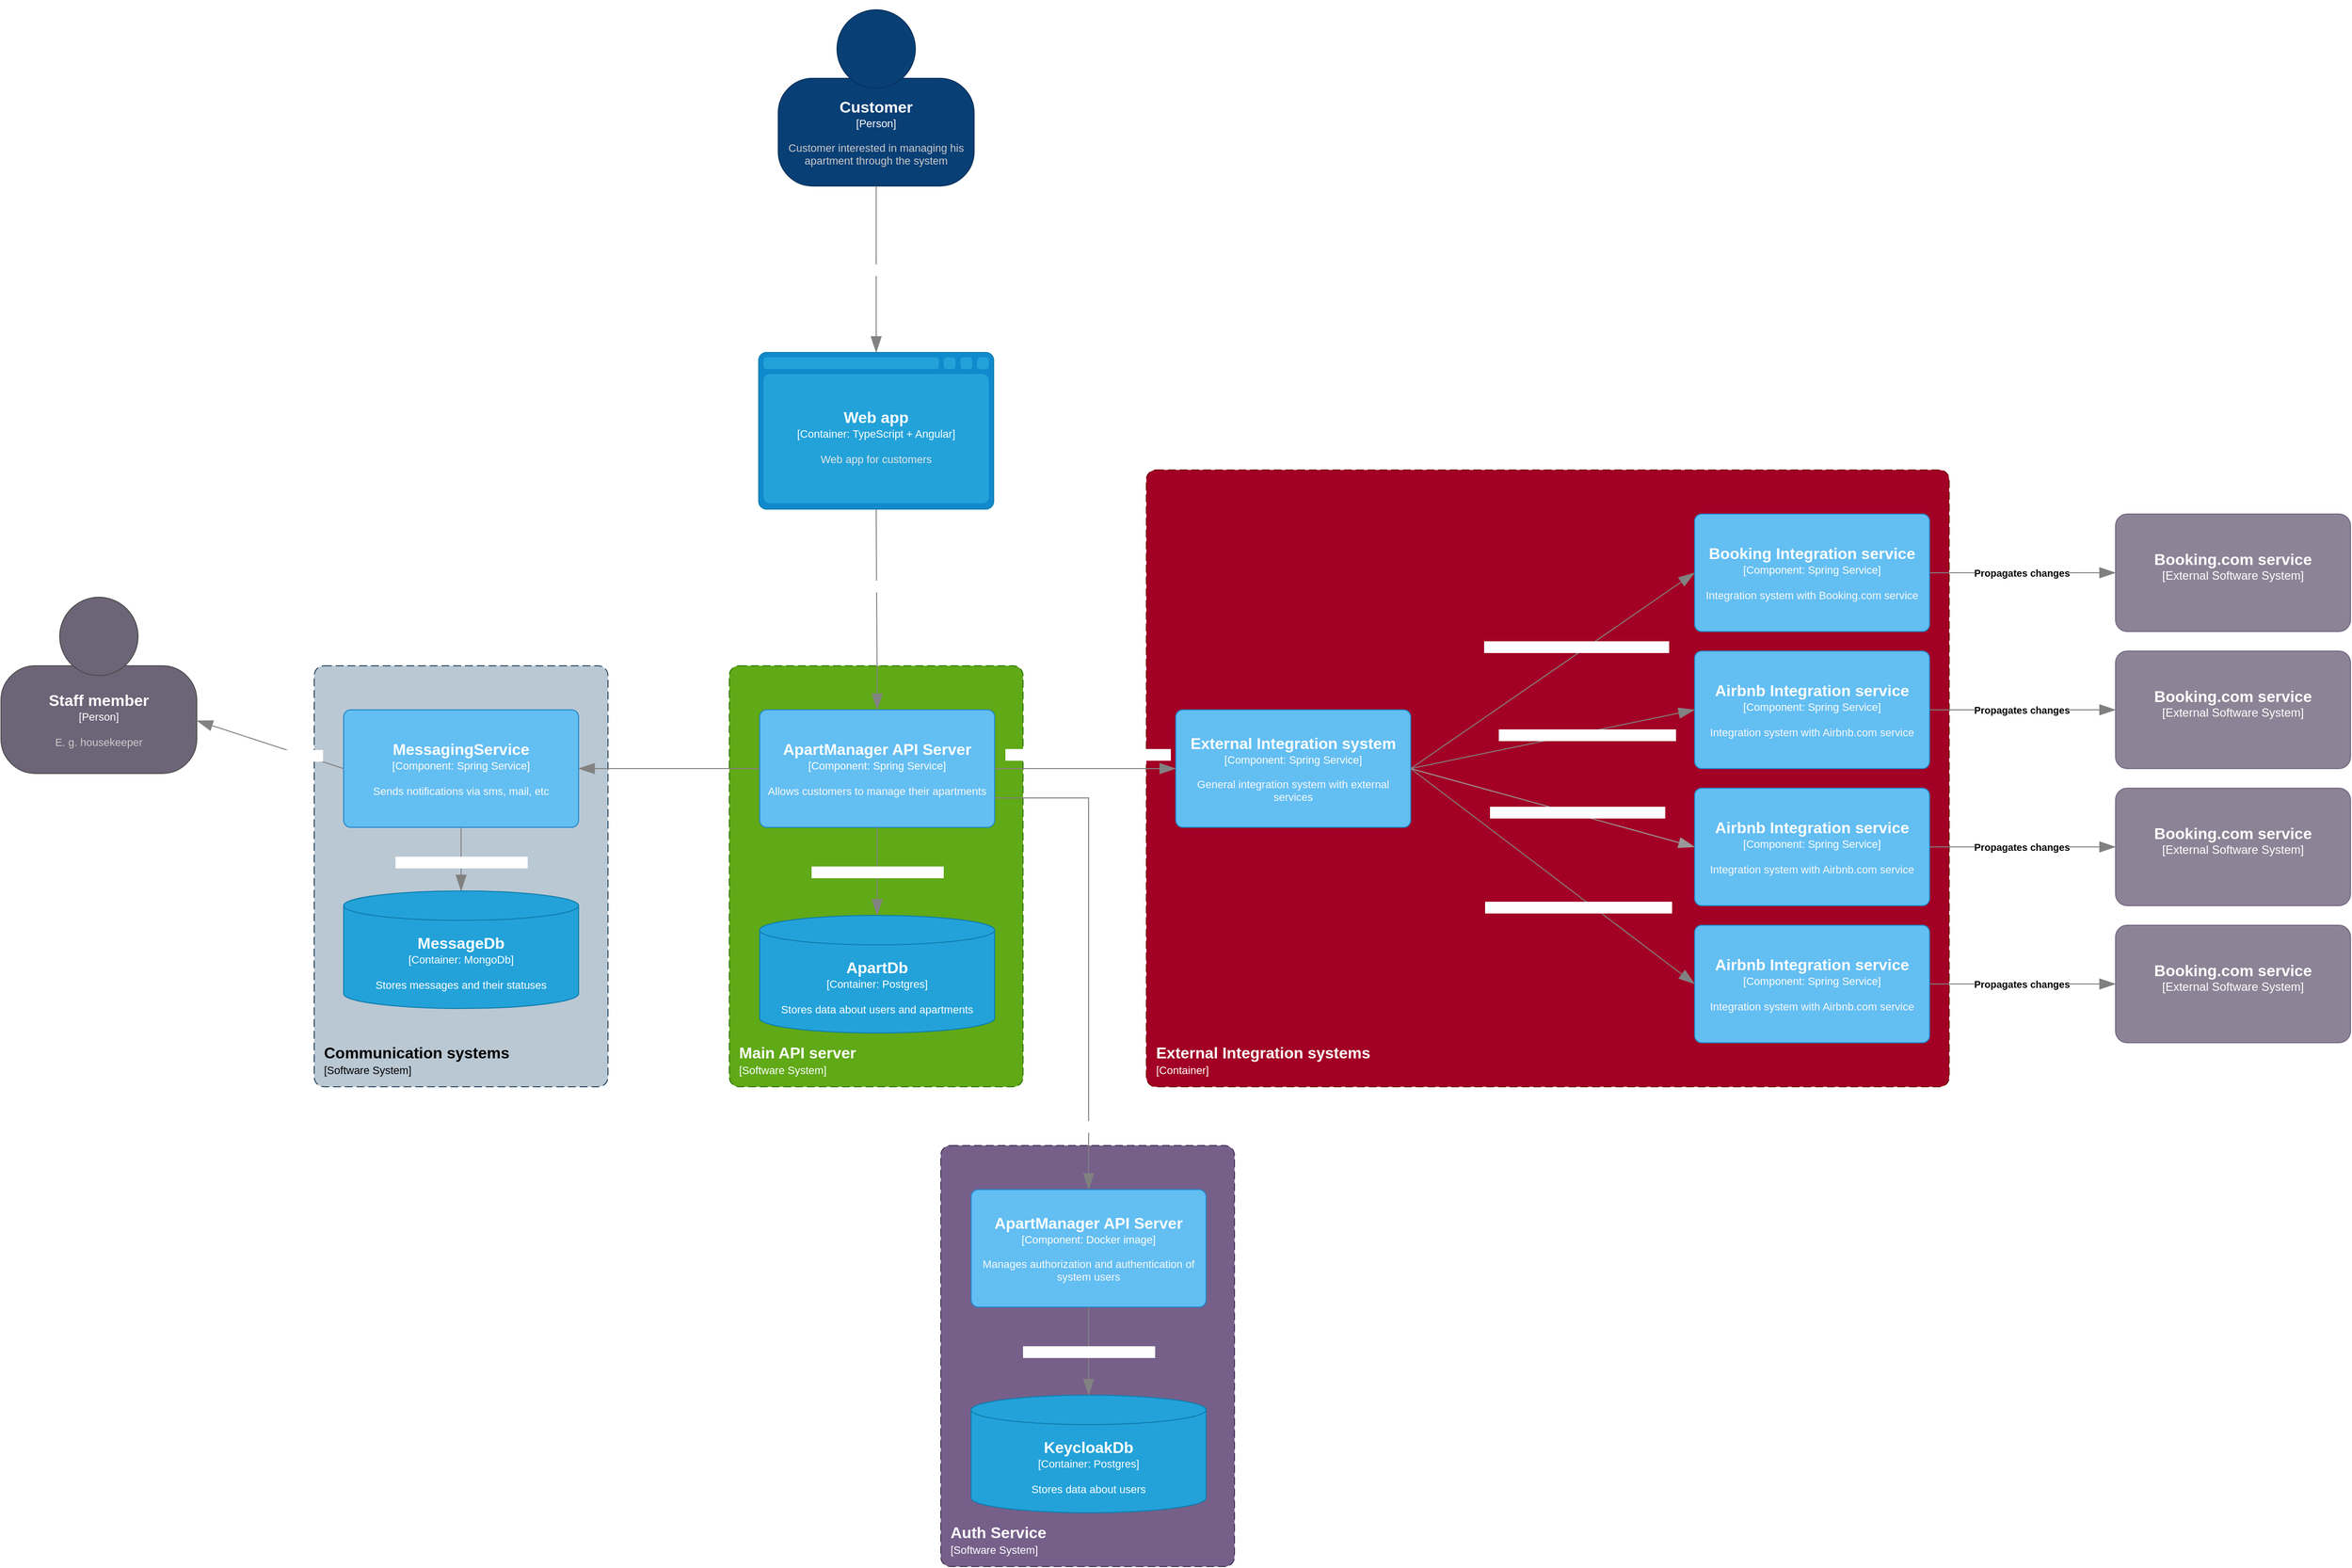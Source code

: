 <mxfile version="21.3.3" type="device">
  <diagram name="Strona-1" id="FE2vPFY5LMOxbsTVDJF2">
    <mxGraphModel dx="3442" dy="1338" grid="1" gridSize="10" guides="1" tooltips="1" connect="1" arrows="1" fold="1" page="1" pageScale="1" pageWidth="1169" pageHeight="827" math="0" shadow="0">
      <root>
        <mxCell id="0" />
        <mxCell id="1" parent="0" />
        <object label="&lt;div style=&quot;font-size: 16px&quot; align=&quot;left&quot;&gt;&lt;font style=&quot;font-size: 16px&quot;&gt;&lt;b&gt;%A_NAME%&lt;br&gt;&lt;/b&gt;&lt;/font&gt;&lt;/div&gt;&lt;div align=&quot;left&quot;&gt;&lt;font style=&quot;font-size: 11px&quot;&gt;[Software System]&lt;/font&gt;&lt;/div&gt;" placeholders="1" A_NAME="Auth Service" id="3yBkZQmyVoDCvQ0rM44T-10">
          <mxCell style="rounded=1;whiteSpace=wrap;html=1;dashed=1;arcSize=20;fillColor=#76608a;strokeColor=#432D57;labelBackgroundColor=none;align=left;verticalAlign=bottom;labelBorderColor=none;spacingTop=0;spacing=10;dashPattern=8 4;metaEdit=1;rotatable=0;perimeter=rectanglePerimeter;labelPadding=0;allowArrows=0;connectable=0;expand=0;recursiveResize=0;editable=1;pointerEvents=0;absoluteArcSize=1;fontColor=#ffffff;" vertex="1" parent="1">
            <mxGeometry x="650" y="1170" width="300" height="430" as="geometry" />
          </mxCell>
        </object>
        <object label="&lt;div style=&quot;font-size: 16px&quot; align=&quot;left&quot;&gt;&lt;font style=&quot;font-size: 16px&quot;&gt;&lt;b&gt;%A_NAME%&lt;br&gt;&lt;/b&gt;&lt;/font&gt;&lt;/div&gt;&lt;div align=&quot;left&quot;&gt;&lt;font style=&quot;font-size: 11px&quot;&gt;[Software System]&lt;/font&gt;&lt;/div&gt;" placeholders="1" A_NAME="Communication systems" id="3yBkZQmyVoDCvQ0rM44T-1">
          <mxCell style="rounded=1;whiteSpace=wrap;html=1;dashed=1;arcSize=20;fillColor=#bac8d3;strokeColor=#23445d;labelBackgroundColor=none;align=left;verticalAlign=bottom;labelBorderColor=none;spacingTop=0;spacing=10;dashPattern=8 4;metaEdit=1;rotatable=0;perimeter=rectanglePerimeter;labelPadding=0;allowArrows=0;connectable=0;expand=0;recursiveResize=0;editable=1;pointerEvents=0;absoluteArcSize=1;" vertex="1" parent="1">
            <mxGeometry x="10" y="680" width="300" height="430" as="geometry" />
          </mxCell>
        </object>
        <object label="&lt;div style=&quot;font-size: 16px&quot; align=&quot;left&quot;&gt;&lt;font style=&quot;font-size: 16px&quot;&gt;&lt;b&gt;%A_NAME%&lt;br&gt;&lt;/b&gt;&lt;/font&gt;&lt;/div&gt;&lt;div align=&quot;left&quot;&gt;&lt;font style=&quot;font-size: 11px&quot;&gt;[Software System]&lt;/font&gt;&lt;/div&gt;" placeholders="1" A_NAME="Main API server" id="K7Ijc074V3d1b9qZD38j-7">
          <mxCell style="rounded=1;whiteSpace=wrap;html=1;dashed=1;arcSize=20;fillColor=#60a917;strokeColor=#2D7600;labelBackgroundColor=none;align=left;verticalAlign=bottom;labelBorderColor=none;spacingTop=0;spacing=10;dashPattern=8 4;metaEdit=1;rotatable=0;perimeter=rectanglePerimeter;labelPadding=0;allowArrows=0;connectable=0;expand=0;recursiveResize=0;editable=1;pointerEvents=0;absoluteArcSize=1;fontColor=#ffffff;" parent="1" vertex="1">
            <mxGeometry x="434" y="680" width="300" height="430" as="geometry" />
          </mxCell>
        </object>
        <object label="&lt;font style=&quot;font-size: 16px&quot;&gt;&lt;b&gt;&lt;font style=&quot;font-size: 16px&quot;&gt;&lt;span&gt;%A_NAME%&lt;/span&gt;&lt;/font&gt;&lt;/b&gt;&lt;/font&gt;&lt;br&gt;&lt;div&gt;&lt;font style=&quot;font-size: 11px&quot;&gt;[Container: %B_TECHNOLOGY%]&lt;/font&gt;&lt;/div&gt;&lt;div style=&quot;font-size: 10px&quot;&gt;&lt;br&gt;&lt;/div&gt;&lt;div style=&quot;font-size: 11px&quot;&gt;&lt;font&gt;%C_DESCRIPTION%&lt;/font&gt;&lt;/div&gt;" A_NAME="ApartDb" B_TECHNOLOGY="Postgres" C_DESCRIPTION="Stores data about users and apartments " placeholders="1" id="K7Ijc074V3d1b9qZD38j-1">
          <mxCell style="shape=cylinder3;whiteSpace=wrap;html=1;boundedLbl=1;backgroundOutline=1;size=15;rounded=1;fontColor=#FFFFFF;arcSize=6;autosize=0;metaEdit=1;resizable=0;rotatable=0;allowArrows=0;fillColor=#23A2D9;strokeColor=#0E7DAD;spacingTop=0;recursiveResize=0;expand=0;" parent="1" vertex="1">
            <mxGeometry x="465" y="935" width="240" height="120" as="geometry" />
          </mxCell>
        </object>
        <object label="&lt;div style=&quot;font-size: 16px&quot;&gt;&lt;font style=&quot;font-size: 16px&quot;&gt;&lt;b&gt;&lt;font style=&quot;font-size: 16px&quot;&gt;[Containers] %A_C2_DIAGRAM_NAME%&lt;br&gt;&lt;/font&gt;&lt;/b&gt;&lt;/font&gt;&lt;/div&gt;&lt;div&gt;&lt;font style=&quot;font-size: 12px&quot;&gt;%B_C2_DIAGRAM_DESCRIPTION%&lt;br&gt;&lt;/font&gt;&lt;/div&gt;" placeholders="1" A_C2_DIAGRAM_NAME="ApartManager System overview" B_C2_DIAGRAM_DESCRIPTION="" id="K7Ijc074V3d1b9qZD38j-2">
          <mxCell style="text;html=1;strokeColor=none;fillColor=none;align=left;verticalAlign=top;whiteSpace=wrap;rounded=0;metaEdit=1;allowArrows=0;resizable=1;rotatable=0;pointerEvents=0;expand=0;recursiveResize=0;connectable=0;fontColor=#FFFFFF;" parent="1" vertex="1">
            <mxGeometry width="350" height="40" as="geometry" />
          </mxCell>
        </object>
        <object label="&lt;div&gt;&lt;font style=&quot;font-size: 16px&quot; color=&quot;#FFFFFF&quot;&gt;&lt;b&gt;&lt;font style=&quot;font-size: 16px&quot;&gt;&lt;span&gt;%A_NAME%&lt;/span&gt;&lt;/font&gt;&lt;/b&gt;&lt;/font&gt;&lt;/div&gt;&lt;div&gt;&lt;font style=&quot;font-size: 11px&quot; color=&quot;#FFFFFF&quot;&gt;[Container: %B_TECHNOLOGY%]&lt;/font&gt;&lt;/div&gt;&lt;div style=&quot;font-size: 10px&quot;&gt;&lt;br&gt;&lt;/div&gt;&lt;div style=&quot;font-size: 11px&quot;&gt;&lt;font color=&quot;#E6E6E6&quot;&gt;%C_DESCRIPTION%&lt;/font&gt;&lt;/div&gt;" A_NAME="Web app" B_TECHNOLOGY="TypeScript + Angular" placeholders="1" C_DESCRIPTION="Web app for customers" id="K7Ijc074V3d1b9qZD38j-3">
          <mxCell style="shape=stencil(3VbBboMwDP2aHKkSp5T2iKD7j5CmawRNUGCi29cvxRyWDmintZpWCQnZznuxX2IrhGfNQdSKADXiqAjPCcBRSK1KvoojuYw6VUSFs12jnA/5dQdcxFYU7Q5tWA62aGolW3Tu9Unt0N20zpaq07t2INDmoJxuz1G+JTT1a84fz6Q1xjNoa5og8iXuyYQ2HktPSEYXMW7zPtho1X6Ho2p96pgzegm83E4c0i6SexGzRxHTBYRasPsxP4w4+QUzz7xn6tLwrBCyfHX2zexG8+kj7nxjp858/JpftoFwstEfQwfF8xpgL0hbWd9TFP89jgCn2yRP83n8XlfVOJqxdZrdgMYMpsSckMxDrVM/0zI81zjQkiWbUEsYkfKaltNaAE8h31xHz4RHCmLrzVxJ8P8qArp6toqAP1lFYRsBhDOJX8wkPlbSX1TUT5NvQ6P34rOjd3wC);whiteSpace=wrap;html=1;allowArrows=0;recursiveResize=0;expand=0;metaEdit=1;resizable=0;rotatable=0;spacing=5;spacingTop=12;" parent="1" vertex="1">
            <mxGeometry x="464" y="360" width="240" height="160" as="geometry" />
          </mxCell>
        </object>
        <object label="&lt;font style=&quot;font-size: 16px&quot;&gt;&lt;b&gt;%A_NAME%&lt;/b&gt;&lt;/font&gt;&lt;br&gt;&lt;div&gt;&lt;font style=&quot;font-size: 11px&quot;&gt;[Person]&lt;/font&gt;&lt;/div&gt;&lt;div style=&quot;font-size: 10px&quot;&gt;&lt;br&gt;&lt;/div&gt;&lt;div style=&quot;font-size: 11px&quot;&gt;&lt;font color=&quot;#CCCCCC&quot;&gt;%B_DESCRIPTION%&lt;/font&gt;&lt;/div&gt;" A_NAME="Customer" B_DESCRIPTION="Customer interested in managing his apartment through the system" placeholders="1" id="K7Ijc074V3d1b9qZD38j-4">
          <mxCell style="shape=stencil(tZTRUsMgEEW/hsdmCNimr06s/4Fka3aSQAZwWv16STYZRaXjaDuTl3sXTu6SJUzWvlUjMMGNGoDJBybEoDRCJ3fbjb7bjOC8NdGNS1qql3tO+kRa8EUrP4IOZB7xDA3ZPjjbwQmbsADQtOAwTFV5YPw+rpkeWWtrTCSgNT6pfKpHmEIT9/IzwXixpde8LppUzI0DBHBLZnKZePw9OMUW1bXA5a3AvBDpWZTXI98MXP2DLOvo5IZG1k9Kd8/OvpjmxzxzxU0Tm/nmVWbO13tQrnPvtMe35fZIcfkUjtj3dCNyDWVix63WwYV+oO9x9PDRze7LCCfd7NNmVvn32N/SzS79XmbjHQ==);whiteSpace=wrap;html=1;rounded=1;fontColor=#ffffff;arcSize=30;allowArrows=0;rotatable=0;spacingTop=70;aspect=fixed;editable=1;metaEdit=1;resizable=0;strokeColor=#06315C;fillColor=#083F75;recursiveResize=0;expand=0;" parent="1" vertex="1">
            <mxGeometry x="484" y="10" width="200" height="180" as="geometry" />
          </mxCell>
        </object>
        <object label="&lt;div&gt;&lt;b&gt;%A_DESCRIPTION%&lt;/b&gt;&lt;br&gt;&lt;/div&gt;" placeholders="1" A_DESCRIPTION="Manages his apartment through web app" id="K7Ijc074V3d1b9qZD38j-5">
          <mxCell style="endArrow=blockThin;html=1;fontSize=10;fontColor=#FFFFFF;strokeWidth=1;endFill=1;strokeColor=#828282;elbow=vertical;metaEdit=1;backgroundOutline=0;editable=1;endSize=14;startSize=14;jumpStyle=arc;jumpSize=16;fontFamily=Helvetica;rounded=0;entryX=0.5;entryY=0;entryDx=0;entryDy=0;exitX=0.5;exitY=1;exitDx=0;exitDy=0;" parent="1" source="K7Ijc074V3d1b9qZD38j-4" target="K7Ijc074V3d1b9qZD38j-3" edge="1">
            <mxGeometry width="50" height="50" relative="1" as="geometry">
              <mxPoint x="489" y="210" as="sourcePoint" />
              <mxPoint x="729" y="210" as="targetPoint" />
            </mxGeometry>
          </mxCell>
        </object>
        <mxCell id="3yBkZQmyVoDCvQ0rM44T-14" style="edgeStyle=orthogonalEdgeStyle;rounded=0;orthogonalLoop=1;jettySize=auto;html=1;exitX=1;exitY=0.75;exitDx=0;exitDy=0;exitPerimeter=0;entryX=0.5;entryY=0;entryDx=0;entryDy=0;entryPerimeter=0;strokeColor=#808080;endSize=14;startSize=14;jumpSize=16;endArrow=blockThin;endFill=1;" edge="1" parent="1" source="K7Ijc074V3d1b9qZD38j-6" target="3yBkZQmyVoDCvQ0rM44T-12">
          <mxGeometry relative="1" as="geometry" />
        </mxCell>
        <mxCell id="3yBkZQmyVoDCvQ0rM44T-15" value="Sends call to authenticate user" style="edgeLabel;html=1;align=center;verticalAlign=middle;resizable=0;points=[];fontStyle=1;fontSize=10;fontColor=#FFFFFF;" vertex="1" connectable="0" parent="3yBkZQmyVoDCvQ0rM44T-14">
          <mxGeometry x="-0.036" y="3" relative="1" as="geometry">
            <mxPoint x="-3" y="192" as="offset" />
          </mxGeometry>
        </mxCell>
        <object label="&lt;font style=&quot;font-size: 16px&quot;&gt;&lt;b&gt;%A_NAME%&lt;/b&gt;&lt;/font&gt;&lt;br&gt;&lt;div&gt;&lt;div&gt;&lt;font style=&quot;font-size: 11px&quot;&gt;[Component: %B_TECHNOLOGY%]&lt;/font&gt;&lt;/div&gt;&lt;/div&gt;&lt;div style=&quot;font-size: 10px&quot;&gt;&lt;br&gt;&lt;/div&gt;&lt;div style=&quot;font-size: 11px&quot;&gt;&lt;font color=&quot;#FAFAFA&quot;&gt;%C_DESCRIPTION%&lt;/font&gt;&lt;/div&gt;" placeholders="1" A_NAME="ApartManager API Server" B_TECHNOLOGY="Spring Service" C_DESCRIPTION="Allows customers to manage their apartments " id="K7Ijc074V3d1b9qZD38j-6">
          <mxCell style="rounded=1;whiteSpace=wrap;html=1;fontColor=#ffffff;arcSize=6;metaEdit=1;points=[[0.25,0,0],[0.5,0,0],[0.75,0,0],[1,0.25,0],[1,0.5,0],[1,0.75,0],[0.75,1,0],[0.5,1,0],[0.25,1,0],[0,0.75,0],[0,0.5,0],[0,0.25,0]];resizable=0;editable=1;movableLabel=0;allowArrows=0;rotatable=0;strokeColor=#2086C9;fillColor=#63BEF2;recursiveResize=0;expand=0;" parent="1" vertex="1">
            <mxGeometry x="465" y="725" width="240" height="120" as="geometry" />
          </mxCell>
        </object>
        <object label="&lt;div style=&quot;font-size: 16px&quot; align=&quot;left&quot;&gt;&lt;font style=&quot;font-size: 16px&quot;&gt;&lt;b&gt;%A_NAME%&lt;br&gt;&lt;/b&gt;&lt;/font&gt;&lt;/div&gt;&lt;div align=&quot;left&quot;&gt;&lt;font style=&quot;font-size: 11px&quot;&gt;[Container]&lt;/font&gt;&lt;/div&gt;" placeholders="1" A_NAME="External Integration systems" id="K7Ijc074V3d1b9qZD38j-11">
          <mxCell style="rounded=1;whiteSpace=wrap;html=1;dashed=1;arcSize=20;fillColor=#a20025;strokeColor=#6F0000;labelBackgroundColor=none;align=left;verticalAlign=bottom;labelBorderColor=none;spacingTop=0;spacing=10;dashPattern=8 4;metaEdit=1;rotatable=0;perimeter=rectanglePerimeter;labelPadding=0;allowArrows=0;connectable=0;expand=0;recursiveResize=0;editable=1;pointerEvents=0;absoluteArcSize=1;fontColor=#FFFFFF;" parent="1" vertex="1">
            <mxGeometry x="860" y="480" width="820" height="630" as="geometry" />
          </mxCell>
        </object>
        <mxCell id="3yBkZQmyVoDCvQ0rM44T-3" value="Reads from and writes to db" style="edgeStyle=orthogonalEdgeStyle;rounded=0;orthogonalLoop=1;jettySize=auto;html=1;exitX=0.5;exitY=1;exitDx=0;exitDy=0;exitPerimeter=0;entryX=0.5;entryY=0;entryDx=0;entryDy=0;entryPerimeter=0;fontColor=#FFFFFF;fontStyle=1;fontSize=10;endArrow=blockThin;endFill=1;endSize=14;startSize=14;jumpSize=16;jumpStyle=arc;strokeColor=#808080;" edge="1" parent="1" source="K7Ijc074V3d1b9qZD38j-13" target="3yBkZQmyVoDCvQ0rM44T-2">
          <mxGeometry x="0.077" relative="1" as="geometry">
            <mxPoint as="offset" />
          </mxGeometry>
        </mxCell>
        <object label="&lt;font style=&quot;font-size: 16px&quot;&gt;&lt;b&gt;%A_NAME%&lt;/b&gt;&lt;/font&gt;&lt;br&gt;&lt;div&gt;&lt;div&gt;&lt;font style=&quot;font-size: 11px&quot;&gt;[Component: %B_TECHNOLOGY%]&lt;/font&gt;&lt;/div&gt;&lt;/div&gt;&lt;div style=&quot;font-size: 10px&quot;&gt;&lt;br&gt;&lt;/div&gt;&lt;div style=&quot;font-size: 11px&quot;&gt;&lt;font color=&quot;#FAFAFA&quot;&gt;%C_DESCRIPTION%&lt;/font&gt;&lt;/div&gt;" placeholders="1" A_NAME="MessagingService" B_TECHNOLOGY="Spring Service" C_DESCRIPTION="Sends notifications via sms, mail, etc" id="K7Ijc074V3d1b9qZD38j-13">
          <mxCell style="rounded=1;whiteSpace=wrap;html=1;fontColor=#ffffff;arcSize=6;metaEdit=1;points=[[0.25,0,0],[0.5,0,0],[0.75,0,0],[1,0.25,0],[1,0.5,0],[1,0.75,0],[0.75,1,0],[0.5,1,0],[0.25,1,0],[0,0.75,0],[0,0.5,0],[0,0.25,0]];resizable=0;editable=1;movableLabel=0;allowArrows=0;rotatable=0;strokeColor=#2086C9;fillColor=#63BEF2;recursiveResize=0;expand=0;" parent="1" vertex="1">
            <mxGeometry x="40" y="725" width="240" height="120" as="geometry" />
          </mxCell>
        </object>
        <mxCell id="3yBkZQmyVoDCvQ0rM44T-6" style="rounded=0;orthogonalLoop=1;jettySize=auto;html=1;exitX=1;exitY=0.5;exitDx=0;exitDy=0;exitPerimeter=0;entryX=0;entryY=0.5;entryDx=0;entryDy=0;entryPerimeter=0;endSize=14;startSize=14;jumpStyle=arc;jumpSize=16;endArrow=blockThin;endFill=1;strokeColor=#999999;" edge="1" parent="1" source="K7Ijc074V3d1b9qZD38j-14" target="3yBkZQmyVoDCvQ0rM44T-4">
          <mxGeometry relative="1" as="geometry" />
        </mxCell>
        <mxCell id="3yBkZQmyVoDCvQ0rM44T-8" value="Send changes to Trivago.com service" style="edgeLabel;html=1;align=center;verticalAlign=middle;resizable=0;points=[];fontSize=10;fontColor=#FFFFFF;fontStyle=1" vertex="1" connectable="0" parent="3yBkZQmyVoDCvQ0rM44T-6">
          <mxGeometry x="0.09" relative="1" as="geometry">
            <mxPoint x="12" as="offset" />
          </mxGeometry>
        </mxCell>
        <mxCell id="3yBkZQmyVoDCvQ0rM44T-7" style="rounded=0;orthogonalLoop=1;jettySize=auto;html=1;exitX=1;exitY=0.5;exitDx=0;exitDy=0;exitPerimeter=0;entryX=0;entryY=0.5;entryDx=0;entryDy=0;entryPerimeter=0;endSize=14;startSize=14;jumpSize=16;endArrow=blockThin;endFill=1;jumpStyle=arc;strokeColor=#808080;" edge="1" parent="1" source="K7Ijc074V3d1b9qZD38j-14" target="3yBkZQmyVoDCvQ0rM44T-5">
          <mxGeometry relative="1" as="geometry" />
        </mxCell>
        <mxCell id="3yBkZQmyVoDCvQ0rM44T-9" value="Sends changes to Nocowanie.pl service" style="edgeLabel;html=1;align=center;verticalAlign=middle;resizable=0;points=[];fontStyle=1;fontSize=10;fontColor=#FFFFFF;" vertex="1" connectable="0" parent="3yBkZQmyVoDCvQ0rM44T-7">
          <mxGeometry x="-0.119" y="-1" relative="1" as="geometry">
            <mxPoint x="43" y="43" as="offset" />
          </mxGeometry>
        </mxCell>
        <object label="&lt;font style=&quot;font-size: 16px&quot;&gt;&lt;b&gt;%A_NAME%&lt;/b&gt;&lt;/font&gt;&lt;br&gt;&lt;div&gt;&lt;div&gt;&lt;font style=&quot;font-size: 11px&quot;&gt;[Component: %B_TECHNOLOGY%]&lt;/font&gt;&lt;/div&gt;&lt;/div&gt;&lt;div style=&quot;font-size: 10px&quot;&gt;&lt;br&gt;&lt;/div&gt;&lt;div style=&quot;font-size: 11px&quot;&gt;&lt;font color=&quot;#FAFAFA&quot;&gt;%C_DESCRIPTION%&lt;/font&gt;&lt;/div&gt;" placeholders="1" A_NAME="External Integration system" B_TECHNOLOGY="Spring Service" C_DESCRIPTION="General integration system with external services" id="K7Ijc074V3d1b9qZD38j-14">
          <mxCell style="rounded=1;whiteSpace=wrap;html=1;fontColor=#ffffff;arcSize=6;metaEdit=1;points=[[0.25,0,0],[0.5,0,0],[0.75,0,0],[1,0.25,0],[1,0.5,0],[1,0.75,0],[0.75,1,0],[0.5,1,0],[0.25,1,0],[0,0.75,0],[0,0.5,0],[0,0.25,0]];resizable=0;editable=1;movableLabel=0;allowArrows=0;rotatable=0;strokeColor=#2086C9;fillColor=#63BEF2;recursiveResize=0;expand=0;" parent="1" vertex="1">
            <mxGeometry x="890" y="725" width="240" height="120" as="geometry" />
          </mxCell>
        </object>
        <mxCell id="3yBkZQmyVoDCvQ0rM44T-20" style="edgeStyle=orthogonalEdgeStyle;rounded=0;orthogonalLoop=1;jettySize=auto;html=1;exitX=1;exitY=0.5;exitDx=0;exitDy=0;exitPerimeter=0;entryX=0;entryY=0.5;entryDx=0;entryDy=0;entryPerimeter=0;endSize=14;startSize=14;strokeColor=#808080;jumpSize=16;endArrow=blockThin;endFill=1;jumpStyle=arc;fontStyle=1;fontSize=10;fontColor=#FFFFFF;" edge="1" parent="1" source="K7Ijc074V3d1b9qZD38j-15" target="3yBkZQmyVoDCvQ0rM44T-16">
          <mxGeometry relative="1" as="geometry" />
        </mxCell>
        <mxCell id="3yBkZQmyVoDCvQ0rM44T-25" value="Propagates changes" style="edgeLabel;html=1;align=center;verticalAlign=middle;resizable=0;points=[];fontStyle=1;fontSize=10;" vertex="1" connectable="0" parent="3yBkZQmyVoDCvQ0rM44T-20">
          <mxGeometry x="-0.157" y="-2" relative="1" as="geometry">
            <mxPoint x="14" y="-2" as="offset" />
          </mxGeometry>
        </mxCell>
        <object label="&lt;font style=&quot;font-size: 16px&quot;&gt;&lt;b&gt;%A_NAME%&lt;/b&gt;&lt;/font&gt;&lt;br&gt;&lt;div&gt;&lt;div&gt;&lt;font style=&quot;font-size: 11px&quot;&gt;[Component: %B_TECHNOLOGY%]&lt;/font&gt;&lt;/div&gt;&lt;/div&gt;&lt;div style=&quot;font-size: 10px&quot;&gt;&lt;br&gt;&lt;/div&gt;&lt;div style=&quot;font-size: 11px&quot;&gt;&lt;font color=&quot;#FAFAFA&quot;&gt;%C_DESCRIPTION%&lt;/font&gt;&lt;/div&gt;" placeholders="1" A_NAME="Booking Integration service" B_TECHNOLOGY="Spring Service" C_DESCRIPTION="Integration system with Booking.com service" id="K7Ijc074V3d1b9qZD38j-15">
          <mxCell style="rounded=1;whiteSpace=wrap;html=1;fontColor=#ffffff;arcSize=6;metaEdit=1;points=[[0.25,0,0],[0.5,0,0],[0.75,0,0],[1,0.25,0],[1,0.5,0],[1,0.75,0],[0.75,1,0],[0.5,1,0],[0.25,1,0],[0,0.75,0],[0,0.5,0],[0,0.25,0]];resizable=0;editable=1;movableLabel=0;allowArrows=0;rotatable=0;strokeColor=#2086C9;fillColor=#63BEF2;recursiveResize=0;expand=0;" parent="1" vertex="1">
            <mxGeometry x="1420" y="525" width="240" height="120" as="geometry" />
          </mxCell>
        </object>
        <mxCell id="3yBkZQmyVoDCvQ0rM44T-21" style="edgeStyle=orthogonalEdgeStyle;rounded=0;orthogonalLoop=1;jettySize=auto;html=1;exitX=1;exitY=0.5;exitDx=0;exitDy=0;exitPerimeter=0;entryX=0;entryY=0.5;entryDx=0;entryDy=0;entryPerimeter=0;endSize=14;startSize=14;strokeColor=#808080;jumpSize=16;endArrow=blockThin;endFill=1;jumpStyle=arc;fontStyle=1;fontSize=10;fontColor=#FFFFFF;" edge="1" parent="1" source="K7Ijc074V3d1b9qZD38j-16" target="3yBkZQmyVoDCvQ0rM44T-17">
          <mxGeometry relative="1" as="geometry" />
        </mxCell>
        <object label="&lt;font style=&quot;font-size: 16px&quot;&gt;&lt;b&gt;%A_NAME%&lt;/b&gt;&lt;/font&gt;&lt;br&gt;&lt;div&gt;&lt;div&gt;&lt;font style=&quot;font-size: 11px&quot;&gt;[Component: %B_TECHNOLOGY%]&lt;/font&gt;&lt;/div&gt;&lt;/div&gt;&lt;div style=&quot;font-size: 10px&quot;&gt;&lt;br&gt;&lt;/div&gt;&lt;div style=&quot;font-size: 11px&quot;&gt;&lt;font color=&quot;#FAFAFA&quot;&gt;%C_DESCRIPTION%&lt;/font&gt;&lt;/div&gt;" placeholders="1" A_NAME="Airbnb Integration service" B_TECHNOLOGY="Spring Service" C_DESCRIPTION="Integration system with Airbnb.com service" id="K7Ijc074V3d1b9qZD38j-16">
          <mxCell style="rounded=1;whiteSpace=wrap;html=1;fontColor=#ffffff;arcSize=6;metaEdit=1;points=[[0.25,0,0],[0.5,0,0],[0.75,0,0],[1,0.25,0],[1,0.5,0],[1,0.75,0],[0.75,1,0],[0.5,1,0],[0.25,1,0],[0,0.75,0],[0,0.5,0],[0,0.25,0]];resizable=0;editable=1;movableLabel=0;allowArrows=0;rotatable=0;strokeColor=#2086C9;fillColor=#63BEF2;recursiveResize=0;expand=0;" parent="1" vertex="1">
            <mxGeometry x="1420" y="665" width="240" height="120" as="geometry" />
          </mxCell>
        </object>
        <object label="&lt;div&gt;&lt;b&gt;%A_DESCRIPTION%&lt;/b&gt;&lt;br&gt;&lt;/div&gt;" placeholders="1" A_DESCRIPTION="API calls" id="K7Ijc074V3d1b9qZD38j-19">
          <mxCell style="endArrow=blockThin;html=1;fontSize=10;fontColor=#FFFFFF;strokeWidth=1;endFill=1;strokeColor=#828282;elbow=vertical;metaEdit=1;backgroundOutline=0;editable=1;endSize=14;startSize=14;jumpStyle=arc;jumpSize=16;fontFamily=Helvetica;rounded=0;entryX=0.5;entryY=0;entryDx=0;entryDy=0;entryPerimeter=0;exitX=0.5;exitY=1;exitDx=0;exitDy=0;" parent="1" source="K7Ijc074V3d1b9qZD38j-3" target="K7Ijc074V3d1b9qZD38j-6" edge="1">
            <mxGeometry x="-0.238" width="50" height="50" relative="1" as="geometry">
              <mxPoint x="585" y="620" as="sourcePoint" />
              <mxPoint x="583" y="714" as="targetPoint" />
              <Array as="points">
                <mxPoint x="585" y="660" />
              </Array>
              <mxPoint as="offset" />
            </mxGeometry>
          </mxCell>
        </object>
        <object label="&lt;div&gt;&lt;b&gt;%A_DESCRIPTION%&lt;/b&gt;&lt;br&gt;&lt;/div&gt;" placeholders="1" A_DESCRIPTION="Sends noifications " id="K7Ijc074V3d1b9qZD38j-20">
          <mxCell style="endArrow=blockThin;html=1;fontSize=10;fontColor=#FFFFFF;strokeWidth=1;endFill=1;strokeColor=#828282;elbow=vertical;metaEdit=1;backgroundOutline=0;editable=1;endSize=14;startSize=14;jumpStyle=arc;jumpSize=16;fontFamily=Helvetica;rounded=0;entryX=1;entryY=0.5;entryDx=0;entryDy=0;exitX=0;exitY=0.5;exitDx=0;exitDy=0;exitPerimeter=0;entryPerimeter=0;" parent="1" source="K7Ijc074V3d1b9qZD38j-6" target="K7Ijc074V3d1b9qZD38j-13" edge="1">
            <mxGeometry x="0.027" y="-15" width="50" height="50" relative="1" as="geometry">
              <mxPoint x="350" y="760" as="sourcePoint" />
              <mxPoint x="350" y="850" as="targetPoint" />
              <mxPoint as="offset" />
            </mxGeometry>
          </mxCell>
        </object>
        <object label="&lt;font style=&quot;font-size: 16px&quot;&gt;&lt;b&gt;%A_NAME%&lt;/b&gt;&lt;/font&gt;&lt;br&gt;&lt;div&gt;&lt;font style=&quot;font-size: 11px&quot;&gt;[Person]&lt;/font&gt;&lt;/div&gt;&lt;div style=&quot;font-size: 10px&quot;&gt;&lt;br&gt;&lt;/div&gt;&lt;div style=&quot;font-size: 11px&quot;&gt;&lt;font color=&quot;#CCCCCC&quot;&gt;%B_DESCRIPTION%&lt;/font&gt;&lt;/div&gt;" A_NAME="Staff member" B_DESCRIPTION="E. g. housekeeper" placeholders="1" id="K7Ijc074V3d1b9qZD38j-22">
          <mxCell style="shape=stencil(tZTRUsMgEEW/hsdmCNimr06s/4Fka3aSQAZwWv16STYZRaXjaDuTl3sXTu6SJUzWvlUjMMGNGoDJBybEoDRCJ3fbjb7bjOC8NdGNS1qql3tO+kRa8EUrP4IOZB7xDA3ZPjjbwQmbsADQtOAwTFV5YPw+rpkeWWtrTCSgNT6pfKpHmEIT9/IzwXixpde8LppUzI0DBHBLZnKZePw9OMUW1bXA5a3AvBDpWZTXI98MXP2DLOvo5IZG1k9Kd8/OvpjmxzxzxU0Tm/nmVWbO13tQrnPvtMe35fZIcfkUjtj3dCNyDWVix63WwYV+oO9x9PDRze7LCCfd7NNmVvn32N/SzS79XmbjHQ==);whiteSpace=wrap;html=1;rounded=1;fontColor=#ffffff;arcSize=30;allowArrows=0;rotatable=0;spacingTop=70;aspect=fixed;editable=1;metaEdit=1;resizable=0;fillColor=#6C6477;strokeColor=#4D4D4D;recursiveResize=0;expand=0;" parent="1" vertex="1">
            <mxGeometry x="-310" y="610" width="200" height="180" as="geometry" />
          </mxCell>
        </object>
        <object label="&lt;div&gt;&lt;b&gt;%A_DESCRIPTION%&lt;/b&gt;&lt;br&gt;&lt;/div&gt;" placeholders="1" A_DESCRIPTION="Recives noifications " id="K7Ijc074V3d1b9qZD38j-23">
          <mxCell style="endArrow=blockThin;html=1;fontSize=10;fontColor=#FFFFFF;strokeWidth=1;endFill=1;strokeColor=#828282;elbow=vertical;metaEdit=1;backgroundOutline=0;editable=1;endSize=14;startSize=14;jumpStyle=arc;jumpSize=16;fontFamily=Helvetica;rounded=0;entryX=1;entryY=0.7;entryDx=0;entryDy=0;exitX=0;exitY=0.5;exitDx=0;exitDy=0;exitPerimeter=0;" parent="1" source="K7Ijc074V3d1b9qZD38j-13" target="K7Ijc074V3d1b9qZD38j-22" edge="1">
            <mxGeometry x="-0.098" y="7" width="50" height="50" relative="1" as="geometry">
              <mxPoint x="10" y="670" as="sourcePoint" />
              <mxPoint x="-175" y="670" as="targetPoint" />
              <mxPoint y="1" as="offset" />
            </mxGeometry>
          </mxCell>
        </object>
        <object label="&lt;div&gt;&lt;b&gt;%A_DESCRIPTION%&lt;/b&gt;&lt;br&gt;&lt;/div&gt;" placeholders="1" A_DESCRIPTION="Reads from and writes to db" id="K7Ijc074V3d1b9qZD38j-24">
          <mxCell style="endArrow=blockThin;html=1;fontSize=10;fontColor=#FFFFFF;strokeWidth=1;endFill=1;strokeColor=#828282;elbow=vertical;metaEdit=1;backgroundOutline=0;editable=1;endSize=14;startSize=14;jumpStyle=arc;jumpSize=16;fontFamily=Helvetica;rounded=0;entryX=0.5;entryY=0;entryDx=0;entryDy=0;entryPerimeter=0;exitX=0.5;exitY=1;exitDx=0;exitDy=0;exitPerimeter=0;" parent="1" source="K7Ijc074V3d1b9qZD38j-6" target="K7Ijc074V3d1b9qZD38j-1" edge="1">
            <mxGeometry width="50" height="50" relative="1" as="geometry">
              <mxPoint x="580" y="850" as="sourcePoint" />
              <mxPoint x="580" y="955" as="targetPoint" />
              <Array as="points" />
              <mxPoint as="offset" />
            </mxGeometry>
          </mxCell>
        </object>
        <object label="&lt;div&gt;&lt;b&gt;%A_DESCRIPTION%&lt;/b&gt;&lt;br&gt;&lt;/div&gt;" placeholders="1" A_DESCRIPTION="Sends changes to external services" id="K7Ijc074V3d1b9qZD38j-25">
          <mxCell style="endArrow=blockThin;html=1;fontSize=10;fontColor=#FFFFFF;strokeWidth=1;endFill=1;strokeColor=#828282;elbow=vertical;metaEdit=1;backgroundOutline=0;editable=1;endSize=14;startSize=14;jumpStyle=arc;jumpSize=16;fontFamily=Helvetica;rounded=0;entryX=0;entryY=0.5;entryDx=0;entryDy=0;entryPerimeter=0;exitX=1;exitY=0.5;exitDx=0;exitDy=0;exitPerimeter=0;" parent="1" source="K7Ijc074V3d1b9qZD38j-6" target="K7Ijc074V3d1b9qZD38j-14" edge="1">
            <mxGeometry x="0.027" y="15" width="50" height="50" relative="1" as="geometry">
              <mxPoint x="800" y="740" as="sourcePoint" />
              <mxPoint x="800" y="845" as="targetPoint" />
              <Array as="points" />
              <mxPoint as="offset" />
            </mxGeometry>
          </mxCell>
        </object>
        <object label="&lt;div&gt;&lt;b&gt;%A_DESCRIPTION%&lt;/b&gt;&lt;br&gt;&lt;/div&gt;" placeholders="1" A_DESCRIPTION="Sends changes to Booking.com service" id="K7Ijc074V3d1b9qZD38j-27">
          <mxCell style="endArrow=blockThin;html=1;fontSize=10;fontColor=#FFFFFF;strokeWidth=1;endFill=1;strokeColor=#828282;elbow=vertical;metaEdit=1;backgroundOutline=0;editable=1;endSize=14;startSize=14;jumpStyle=arc;jumpSize=16;fontFamily=Helvetica;rounded=0;entryX=0;entryY=0.5;entryDx=0;entryDy=0;entryPerimeter=0;exitX=1;exitY=0.5;exitDx=0;exitDy=0;exitPerimeter=0;" parent="1" source="K7Ijc074V3d1b9qZD38j-14" target="K7Ijc074V3d1b9qZD38j-15" edge="1">
            <mxGeometry x="0.197" y="6" width="50" height="50" relative="1" as="geometry">
              <mxPoint x="1040" y="670" as="sourcePoint" />
              <mxPoint x="1225" y="670" as="targetPoint" />
              <Array as="points" />
              <mxPoint x="-1" as="offset" />
            </mxGeometry>
          </mxCell>
        </object>
        <object label="&lt;div&gt;&lt;b&gt;%A_DESCRIPTION%&lt;/b&gt;&lt;br&gt;&lt;/div&gt;" placeholders="1" A_DESCRIPTION="Sends changes to Airbnb.com service" id="K7Ijc074V3d1b9qZD38j-28">
          <mxCell style="endArrow=blockThin;html=1;fontSize=10;fontColor=#FFFFFF;strokeWidth=1;endFill=1;strokeColor=#828282;elbow=vertical;metaEdit=1;backgroundOutline=0;editable=1;endSize=14;startSize=14;jumpStyle=arc;jumpSize=16;fontFamily=Helvetica;rounded=0;entryX=0;entryY=0.5;entryDx=0;entryDy=0;entryPerimeter=0;exitX=1;exitY=0.5;exitDx=0;exitDy=0;exitPerimeter=0;" parent="1" source="K7Ijc074V3d1b9qZD38j-14" target="K7Ijc074V3d1b9qZD38j-16" edge="1">
            <mxGeometry x="0.238" y="-2" width="50" height="50" relative="1" as="geometry">
              <mxPoint x="1140" y="795" as="sourcePoint" />
              <mxPoint x="1220" y="664" as="targetPoint" />
              <Array as="points" />
              <mxPoint as="offset" />
            </mxGeometry>
          </mxCell>
        </object>
        <object label="&lt;font style=&quot;font-size: 16px&quot;&gt;&lt;b&gt;&lt;font style=&quot;font-size: 16px&quot;&gt;&lt;span&gt;%A_NAME%&lt;/span&gt;&lt;/font&gt;&lt;/b&gt;&lt;/font&gt;&lt;br&gt;&lt;div&gt;&lt;font style=&quot;font-size: 11px&quot;&gt;[Container: %B_TECHNOLOGY%]&lt;/font&gt;&lt;/div&gt;&lt;div style=&quot;font-size: 10px&quot;&gt;&lt;br&gt;&lt;/div&gt;&lt;div style=&quot;font-size: 11px&quot;&gt;&lt;font&gt;%C_DESCRIPTION%&lt;/font&gt;&lt;/div&gt;" A_NAME="MessageDb" B_TECHNOLOGY="MongoDb" C_DESCRIPTION="Stores messages and their statuses" placeholders="1" id="3yBkZQmyVoDCvQ0rM44T-2">
          <mxCell style="shape=cylinder3;whiteSpace=wrap;html=1;boundedLbl=1;backgroundOutline=1;size=15;rounded=1;fontColor=#FFFFFF;arcSize=6;autosize=0;metaEdit=1;resizable=0;rotatable=0;allowArrows=0;fillColor=#23A2D9;strokeColor=#0E7DAD;spacingTop=0;recursiveResize=0;expand=0;" vertex="1" parent="1">
            <mxGeometry x="40" y="910" width="240" height="120" as="geometry" />
          </mxCell>
        </object>
        <mxCell id="3yBkZQmyVoDCvQ0rM44T-22" style="edgeStyle=orthogonalEdgeStyle;rounded=0;orthogonalLoop=1;jettySize=auto;html=1;exitX=1;exitY=0.5;exitDx=0;exitDy=0;exitPerimeter=0;entryX=0;entryY=0.5;entryDx=0;entryDy=0;entryPerimeter=0;endSize=14;startSize=14;strokeColor=#808080;jumpSize=16;endArrow=blockThin;endFill=1;jumpStyle=arc;fontStyle=1;fontSize=10;fontColor=#FFFFFF;" edge="1" parent="1" source="3yBkZQmyVoDCvQ0rM44T-4" target="3yBkZQmyVoDCvQ0rM44T-18">
          <mxGeometry relative="1" as="geometry" />
        </mxCell>
        <object label="&lt;font style=&quot;font-size: 16px&quot;&gt;&lt;b&gt;%A_NAME%&lt;/b&gt;&lt;/font&gt;&lt;br&gt;&lt;div&gt;&lt;div&gt;&lt;font style=&quot;font-size: 11px&quot;&gt;[Component: %B_TECHNOLOGY%]&lt;/font&gt;&lt;/div&gt;&lt;/div&gt;&lt;div style=&quot;font-size: 10px&quot;&gt;&lt;br&gt;&lt;/div&gt;&lt;div style=&quot;font-size: 11px&quot;&gt;&lt;font color=&quot;#FAFAFA&quot;&gt;%C_DESCRIPTION%&lt;/font&gt;&lt;/div&gt;" placeholders="1" A_NAME="Airbnb Integration service" B_TECHNOLOGY="Spring Service" C_DESCRIPTION="Integration system with Airbnb.com service" id="3yBkZQmyVoDCvQ0rM44T-4">
          <mxCell style="rounded=1;whiteSpace=wrap;html=1;fontColor=#ffffff;arcSize=6;metaEdit=1;points=[[0.25,0,0],[0.5,0,0],[0.75,0,0],[1,0.25,0],[1,0.5,0],[1,0.75,0],[0.75,1,0],[0.5,1,0],[0.25,1,0],[0,0.75,0],[0,0.5,0],[0,0.25,0]];resizable=0;editable=1;movableLabel=0;allowArrows=0;rotatable=0;strokeColor=#2086C9;fillColor=#63BEF2;recursiveResize=0;expand=0;" vertex="1" parent="1">
            <mxGeometry x="1420" y="805" width="240" height="120" as="geometry" />
          </mxCell>
        </object>
        <mxCell id="3yBkZQmyVoDCvQ0rM44T-23" style="edgeStyle=orthogonalEdgeStyle;rounded=0;orthogonalLoop=1;jettySize=auto;html=1;exitX=1;exitY=0.5;exitDx=0;exitDy=0;exitPerimeter=0;entryX=0;entryY=0.5;entryDx=0;entryDy=0;entryPerimeter=0;endSize=14;startSize=14;strokeColor=#808080;jumpSize=16;endArrow=blockThin;endFill=1;jumpStyle=arc;fontStyle=1;fontSize=10;fontColor=#FFFFFF;" edge="1" parent="1" source="3yBkZQmyVoDCvQ0rM44T-5" target="3yBkZQmyVoDCvQ0rM44T-19">
          <mxGeometry relative="1" as="geometry" />
        </mxCell>
        <object label="&lt;font style=&quot;font-size: 16px&quot;&gt;&lt;b&gt;%A_NAME%&lt;/b&gt;&lt;/font&gt;&lt;br&gt;&lt;div&gt;&lt;div&gt;&lt;font style=&quot;font-size: 11px&quot;&gt;[Component: %B_TECHNOLOGY%]&lt;/font&gt;&lt;/div&gt;&lt;/div&gt;&lt;div style=&quot;font-size: 10px&quot;&gt;&lt;br&gt;&lt;/div&gt;&lt;div style=&quot;font-size: 11px&quot;&gt;&lt;font color=&quot;#FAFAFA&quot;&gt;%C_DESCRIPTION%&lt;/font&gt;&lt;/div&gt;" placeholders="1" A_NAME="Airbnb Integration service" B_TECHNOLOGY="Spring Service" C_DESCRIPTION="Integration system with Airbnb.com service" id="3yBkZQmyVoDCvQ0rM44T-5">
          <mxCell style="rounded=1;whiteSpace=wrap;html=1;fontColor=#ffffff;arcSize=6;metaEdit=1;points=[[0.25,0,0],[0.5,0,0],[0.75,0,0],[1,0.25,0],[1,0.5,0],[1,0.75,0],[0.75,1,0],[0.5,1,0],[0.25,1,0],[0,0.75,0],[0,0.5,0],[0,0.25,0]];resizable=0;editable=1;movableLabel=0;allowArrows=0;rotatable=0;strokeColor=#2086C9;fillColor=#63BEF2;recursiveResize=0;expand=0;" vertex="1" parent="1">
            <mxGeometry x="1420" y="945" width="240" height="120" as="geometry" />
          </mxCell>
        </object>
        <object label="&lt;font style=&quot;font-size: 16px&quot;&gt;&lt;b&gt;&lt;font style=&quot;font-size: 16px&quot;&gt;&lt;span&gt;%A_NAME%&lt;/span&gt;&lt;/font&gt;&lt;/b&gt;&lt;/font&gt;&lt;br&gt;&lt;div&gt;&lt;font style=&quot;font-size: 11px&quot;&gt;[Container: %B_TECHNOLOGY%]&lt;/font&gt;&lt;/div&gt;&lt;div style=&quot;font-size: 10px&quot;&gt;&lt;br&gt;&lt;/div&gt;&lt;div style=&quot;font-size: 11px&quot;&gt;&lt;font&gt;%C_DESCRIPTION%&lt;/font&gt;&lt;/div&gt;" A_NAME="KeycloakDb" B_TECHNOLOGY="Postgres" C_DESCRIPTION="Stores data about users" placeholders="1" id="3yBkZQmyVoDCvQ0rM44T-11">
          <mxCell style="shape=cylinder3;whiteSpace=wrap;html=1;boundedLbl=1;backgroundOutline=1;size=15;rounded=1;fontColor=#FFFFFF;arcSize=6;autosize=0;metaEdit=1;resizable=0;rotatable=0;allowArrows=0;fillColor=#23A2D9;strokeColor=#0E7DAD;spacingTop=0;recursiveResize=0;expand=0;" vertex="1" parent="1">
            <mxGeometry x="681" y="1425" width="240" height="120" as="geometry" />
          </mxCell>
        </object>
        <object label="&lt;font style=&quot;font-size: 16px&quot;&gt;&lt;b&gt;%A_NAME%&lt;/b&gt;&lt;/font&gt;&lt;br&gt;&lt;div&gt;&lt;div&gt;&lt;font style=&quot;font-size: 11px&quot;&gt;[Component: %B_TECHNOLOGY%]&lt;/font&gt;&lt;/div&gt;&lt;/div&gt;&lt;div style=&quot;font-size: 10px&quot;&gt;&lt;br&gt;&lt;/div&gt;&lt;div style=&quot;font-size: 11px&quot;&gt;&lt;font color=&quot;#FAFAFA&quot;&gt;%C_DESCRIPTION%&lt;/font&gt;&lt;/div&gt;" placeholders="1" A_NAME="ApartManager API Server" B_TECHNOLOGY="Docker image" C_DESCRIPTION="Manages authorization and authentication of system users  " id="3yBkZQmyVoDCvQ0rM44T-12">
          <mxCell style="rounded=1;whiteSpace=wrap;html=1;fontColor=#ffffff;arcSize=6;metaEdit=1;points=[[0.25,0,0],[0.5,0,0],[0.75,0,0],[1,0.25,0],[1,0.5,0],[1,0.75,0],[0.75,1,0],[0.5,1,0],[0.25,1,0],[0,0.75,0],[0,0.5,0],[0,0.25,0]];resizable=0;editable=1;movableLabel=0;allowArrows=0;rotatable=0;strokeColor=#2086C9;fillColor=#63BEF2;recursiveResize=0;expand=0;" vertex="1" parent="1">
            <mxGeometry x="681" y="1215" width="240" height="120" as="geometry" />
          </mxCell>
        </object>
        <object label="&lt;div&gt;&lt;b&gt;%A_DESCRIPTION%&lt;/b&gt;&lt;br&gt;&lt;/div&gt;" placeholders="1" A_DESCRIPTION="Reads from and writes to db" id="3yBkZQmyVoDCvQ0rM44T-13">
          <mxCell style="endArrow=blockThin;html=1;fontSize=10;fontColor=#FFFFFF;strokeWidth=1;endFill=1;strokeColor=#828282;elbow=vertical;metaEdit=1;backgroundOutline=0;editable=1;endSize=14;startSize=14;jumpStyle=arc;jumpSize=16;fontFamily=Helvetica;rounded=0;entryX=0.5;entryY=0;entryDx=0;entryDy=0;entryPerimeter=0;exitX=0.5;exitY=1;exitDx=0;exitDy=0;exitPerimeter=0;" edge="1" parent="1" source="3yBkZQmyVoDCvQ0rM44T-12" target="3yBkZQmyVoDCvQ0rM44T-11">
            <mxGeometry width="50" height="50" relative="1" as="geometry">
              <mxPoint x="796" y="1340" as="sourcePoint" />
              <mxPoint x="796" y="1445" as="targetPoint" />
              <Array as="points" />
              <mxPoint as="offset" />
            </mxGeometry>
          </mxCell>
        </object>
        <object placeholders="1" c4Name="Booking.com service" c4Type="External Software System" c4Description="" label="&lt;font style=&quot;font-size: 16px&quot;&gt;&lt;b&gt;%c4Name%&lt;/b&gt;&lt;/font&gt;&lt;div&gt;[%c4Type%]&lt;/div&gt;&lt;br&gt;&lt;div&gt;&lt;font style=&quot;font-size: 11px&quot;&gt;&lt;font color=&quot;#cccccc&quot;&gt;%c4Description%&lt;/font&gt;&lt;/div&gt;" id="3yBkZQmyVoDCvQ0rM44T-16">
          <mxCell style="rounded=1;whiteSpace=wrap;html=1;labelBackgroundColor=none;fillColor=#8C8496;fontColor=#ffffff;align=center;arcSize=10;strokeColor=#736782;metaEdit=1;resizable=0;points=[[0.25,0,0],[0.5,0,0],[0.75,0,0],[1,0.25,0],[1,0.5,0],[1,0.75,0],[0.75,1,0],[0.5,1,0],[0.25,1,0],[0,0.75,0],[0,0.5,0],[0,0.25,0]];" vertex="1" parent="1">
            <mxGeometry x="1850" y="525" width="240" height="120" as="geometry" />
          </mxCell>
        </object>
        <object placeholders="1" c4Name="Booking.com service" c4Type="External Software System" c4Description="" label="&lt;font style=&quot;font-size: 16px&quot;&gt;&lt;b&gt;%c4Name%&lt;/b&gt;&lt;/font&gt;&lt;div&gt;[%c4Type%]&lt;/div&gt;&lt;br&gt;&lt;div&gt;&lt;font style=&quot;font-size: 11px&quot;&gt;&lt;font color=&quot;#cccccc&quot;&gt;%c4Description%&lt;/font&gt;&lt;/div&gt;" id="3yBkZQmyVoDCvQ0rM44T-17">
          <mxCell style="rounded=1;whiteSpace=wrap;html=1;labelBackgroundColor=none;fillColor=#8C8496;fontColor=#ffffff;align=center;arcSize=10;strokeColor=#736782;metaEdit=1;resizable=0;points=[[0.25,0,0],[0.5,0,0],[0.75,0,0],[1,0.25,0],[1,0.5,0],[1,0.75,0],[0.75,1,0],[0.5,1,0],[0.25,1,0],[0,0.75,0],[0,0.5,0],[0,0.25,0]];" vertex="1" parent="1">
            <mxGeometry x="1850" y="665" width="240" height="120" as="geometry" />
          </mxCell>
        </object>
        <object placeholders="1" c4Name="Booking.com service" c4Type="External Software System" c4Description="" label="&lt;font style=&quot;font-size: 16px&quot;&gt;&lt;b&gt;%c4Name%&lt;/b&gt;&lt;/font&gt;&lt;div&gt;[%c4Type%]&lt;/div&gt;&lt;br&gt;&lt;div&gt;&lt;font style=&quot;font-size: 11px&quot;&gt;&lt;font color=&quot;#cccccc&quot;&gt;%c4Description%&lt;/font&gt;&lt;/div&gt;" id="3yBkZQmyVoDCvQ0rM44T-18">
          <mxCell style="rounded=1;whiteSpace=wrap;html=1;labelBackgroundColor=none;fillColor=#8C8496;fontColor=#ffffff;align=center;arcSize=10;strokeColor=#736782;metaEdit=1;resizable=0;points=[[0.25,0,0],[0.5,0,0],[0.75,0,0],[1,0.25,0],[1,0.5,0],[1,0.75,0],[0.75,1,0],[0.5,1,0],[0.25,1,0],[0,0.75,0],[0,0.5,0],[0,0.25,0]];" vertex="1" parent="1">
            <mxGeometry x="1850" y="805" width="240" height="120" as="geometry" />
          </mxCell>
        </object>
        <object placeholders="1" c4Name="Booking.com service" c4Type="External Software System" c4Description="" label="&lt;font style=&quot;font-size: 16px&quot;&gt;&lt;b&gt;%c4Name%&lt;/b&gt;&lt;/font&gt;&lt;div&gt;[%c4Type%]&lt;/div&gt;&lt;br&gt;&lt;div&gt;&lt;font style=&quot;font-size: 11px&quot;&gt;&lt;font color=&quot;#cccccc&quot;&gt;%c4Description%&lt;/font&gt;&lt;/div&gt;" id="3yBkZQmyVoDCvQ0rM44T-19">
          <mxCell style="rounded=1;whiteSpace=wrap;html=1;labelBackgroundColor=none;fillColor=#8C8496;fontColor=#ffffff;align=center;arcSize=10;strokeColor=#736782;metaEdit=1;resizable=0;points=[[0.25,0,0],[0.5,0,0],[0.75,0,0],[1,0.25,0],[1,0.5,0],[1,0.75,0],[0.75,1,0],[0.5,1,0],[0.25,1,0],[0,0.75,0],[0,0.5,0],[0,0.25,0]];" vertex="1" parent="1">
            <mxGeometry x="1850" y="945" width="240" height="120" as="geometry" />
          </mxCell>
        </object>
        <mxCell id="3yBkZQmyVoDCvQ0rM44T-27" value="Propagates changes" style="edgeLabel;html=1;align=center;verticalAlign=middle;resizable=0;points=[];fontStyle=1;fontSize=10;" vertex="1" connectable="0" parent="1">
          <mxGeometry x="1754.0" y="725" as="geometry" />
        </mxCell>
        <mxCell id="3yBkZQmyVoDCvQ0rM44T-28" value="Propagates changes" style="edgeLabel;html=1;align=center;verticalAlign=middle;resizable=0;points=[];fontStyle=1;fontSize=10;" vertex="1" connectable="0" parent="1">
          <mxGeometry x="1754.0" y="865" as="geometry" />
        </mxCell>
        <mxCell id="3yBkZQmyVoDCvQ0rM44T-29" value="Propagates changes" style="edgeLabel;html=1;align=center;verticalAlign=middle;resizable=0;points=[];fontStyle=1;fontSize=10;" vertex="1" connectable="0" parent="1">
          <mxGeometry x="1754.0" y="1005" as="geometry" />
        </mxCell>
      </root>
    </mxGraphModel>
  </diagram>
</mxfile>
